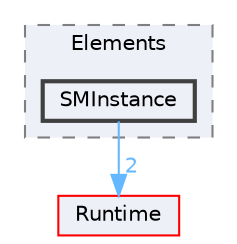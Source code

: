 digraph "SMInstance"
{
 // INTERACTIVE_SVG=YES
 // LATEX_PDF_SIZE
  bgcolor="transparent";
  edge [fontname=Helvetica,fontsize=10,labelfontname=Helvetica,labelfontsize=10];
  node [fontname=Helvetica,fontsize=10,shape=box,height=0.2,width=0.4];
  compound=true
  subgraph clusterdir_fa7c451ee1c45678d95aa3886d95e0dc {
    graph [ bgcolor="#edf0f7", pencolor="grey50", label="Elements", fontname=Helvetica,fontsize=10 style="filled,dashed", URL="dir_fa7c451ee1c45678d95aa3886d95e0dc.html",tooltip=""]
  dir_ec41dc41518caec6f40eeab713903586 [label="SMInstance", fillcolor="#edf0f7", color="grey25", style="filled,bold", URL="dir_ec41dc41518caec6f40eeab713903586.html",tooltip=""];
  }
  dir_7536b172fbd480bfd146a1b1acd6856b [label="Runtime", fillcolor="#edf0f7", color="red", style="filled", URL="dir_7536b172fbd480bfd146a1b1acd6856b.html",tooltip=""];
  dir_ec41dc41518caec6f40eeab713903586->dir_7536b172fbd480bfd146a1b1acd6856b [headlabel="2", labeldistance=1.5 headhref="dir_001048_000984.html" href="dir_001048_000984.html" color="steelblue1" fontcolor="steelblue1"];
}
